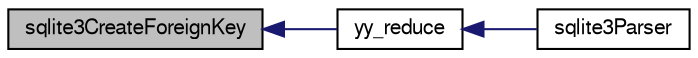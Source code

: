 digraph "sqlite3CreateForeignKey"
{
  edge [fontname="FreeSans",fontsize="10",labelfontname="FreeSans",labelfontsize="10"];
  node [fontname="FreeSans",fontsize="10",shape=record];
  rankdir="LR";
  Node482589 [label="sqlite3CreateForeignKey",height=0.2,width=0.4,color="black", fillcolor="grey75", style="filled", fontcolor="black"];
  Node482589 -> Node482590 [dir="back",color="midnightblue",fontsize="10",style="solid",fontname="FreeSans"];
  Node482590 [label="yy_reduce",height=0.2,width=0.4,color="black", fillcolor="white", style="filled",URL="$sqlite3_8c.html#a7c419a9b25711c666a9a2449ef377f14"];
  Node482590 -> Node482591 [dir="back",color="midnightblue",fontsize="10",style="solid",fontname="FreeSans"];
  Node482591 [label="sqlite3Parser",height=0.2,width=0.4,color="black", fillcolor="white", style="filled",URL="$sqlite3_8c.html#a0327d71a5fabe0b6a343d78a2602e72a"];
}
